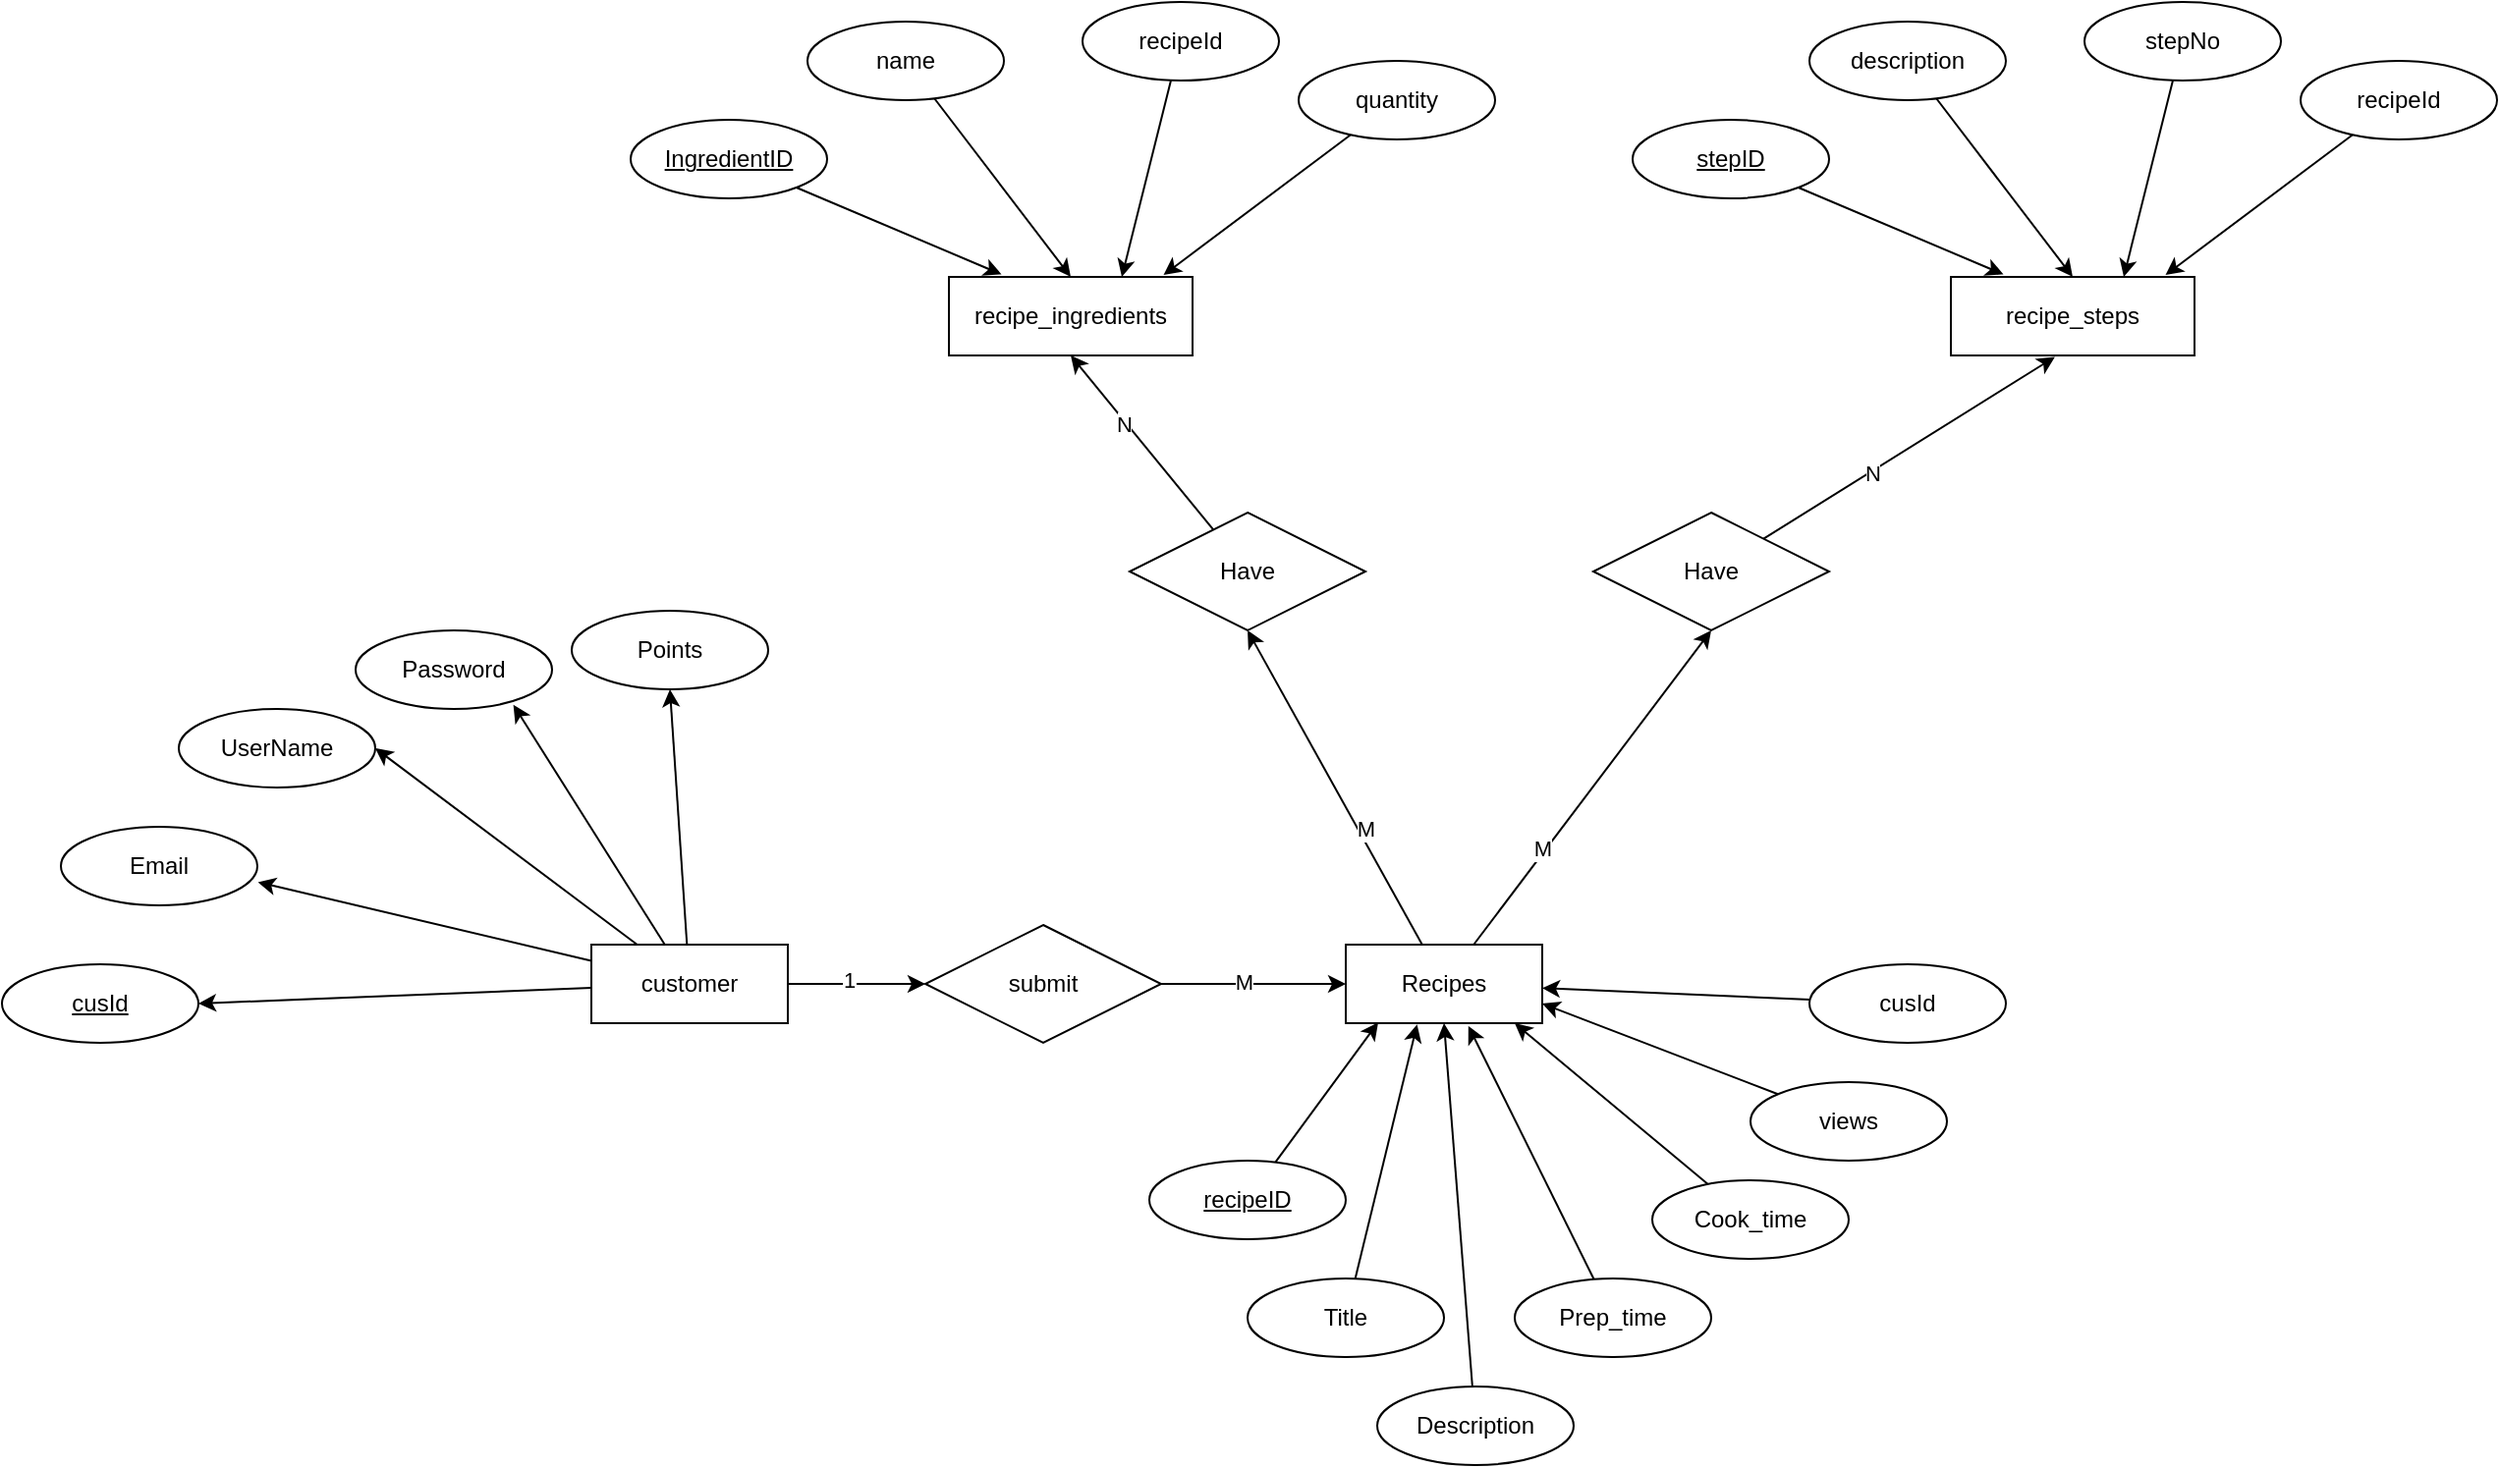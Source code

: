 <mxfile version="21.5.2" type="github">
  <diagram name="Page-1" id="S8ir3xllTppI7GN0QE2G">
    <mxGraphModel dx="3125" dy="2457" grid="1" gridSize="10" guides="1" tooltips="1" connect="1" arrows="1" fold="1" page="1" pageScale="1" pageWidth="827" pageHeight="1169" math="0" shadow="0">
      <root>
        <mxCell id="0" />
        <mxCell id="1" parent="0" />
        <mxCell id="ZGnevF4JdWnvlo0EcCDF-10" style="edgeStyle=orthogonalEdgeStyle;rounded=0;orthogonalLoop=1;jettySize=auto;html=1;entryX=0;entryY=0.5;entryDx=0;entryDy=0;" parent="1" source="ZGnevF4JdWnvlo0EcCDF-1" target="ZGnevF4JdWnvlo0EcCDF-9" edge="1">
          <mxGeometry relative="1" as="geometry" />
        </mxCell>
        <mxCell id="ZGnevF4JdWnvlo0EcCDF-12" value="1" style="edgeLabel;html=1;align=center;verticalAlign=middle;resizable=0;points=[];" parent="ZGnevF4JdWnvlo0EcCDF-10" vertex="1" connectable="0">
          <mxGeometry x="-0.127" y="2" relative="1" as="geometry">
            <mxPoint as="offset" />
          </mxGeometry>
        </mxCell>
        <mxCell id="pjKZV7m_eljOnszhxuCW-3" style="rounded=0;orthogonalLoop=1;jettySize=auto;html=1;entryX=0.5;entryY=1;entryDx=0;entryDy=0;" edge="1" parent="1" source="ZGnevF4JdWnvlo0EcCDF-1" target="pjKZV7m_eljOnszhxuCW-2">
          <mxGeometry relative="1" as="geometry" />
        </mxCell>
        <mxCell id="pjKZV7m_eljOnszhxuCW-5" style="edgeStyle=none;rounded=0;orthogonalLoop=1;jettySize=auto;html=1;entryX=0.803;entryY=0.947;entryDx=0;entryDy=0;entryPerimeter=0;" edge="1" parent="1" source="ZGnevF4JdWnvlo0EcCDF-1" target="ZGnevF4JdWnvlo0EcCDF-43">
          <mxGeometry relative="1" as="geometry" />
        </mxCell>
        <mxCell id="pjKZV7m_eljOnszhxuCW-6" style="edgeStyle=none;rounded=0;orthogonalLoop=1;jettySize=auto;html=1;entryX=1;entryY=0.5;entryDx=0;entryDy=0;" edge="1" parent="1" source="ZGnevF4JdWnvlo0EcCDF-1" target="ZGnevF4JdWnvlo0EcCDF-39">
          <mxGeometry relative="1" as="geometry" />
        </mxCell>
        <mxCell id="pjKZV7m_eljOnszhxuCW-7" style="edgeStyle=none;rounded=0;orthogonalLoop=1;jettySize=auto;html=1;entryX=1.003;entryY=0.705;entryDx=0;entryDy=0;entryPerimeter=0;" edge="1" parent="1" source="ZGnevF4JdWnvlo0EcCDF-1" target="pjKZV7m_eljOnszhxuCW-4">
          <mxGeometry relative="1" as="geometry" />
        </mxCell>
        <mxCell id="pjKZV7m_eljOnszhxuCW-8" style="edgeStyle=none;rounded=0;orthogonalLoop=1;jettySize=auto;html=1;entryX=1;entryY=0.5;entryDx=0;entryDy=0;" edge="1" parent="1" source="ZGnevF4JdWnvlo0EcCDF-1" target="ZGnevF4JdWnvlo0EcCDF-8">
          <mxGeometry relative="1" as="geometry" />
        </mxCell>
        <mxCell id="ZGnevF4JdWnvlo0EcCDF-1" value="customer" style="whiteSpace=wrap;html=1;align=center;" parent="1" vertex="1">
          <mxGeometry x="80" y="320" width="100" height="40" as="geometry" />
        </mxCell>
        <mxCell id="ZGnevF4JdWnvlo0EcCDF-20" style="rounded=0;orthogonalLoop=1;jettySize=auto;html=1;entryX=0.5;entryY=1;entryDx=0;entryDy=0;" parent="1" source="ZGnevF4JdWnvlo0EcCDF-2" target="ZGnevF4JdWnvlo0EcCDF-19" edge="1">
          <mxGeometry relative="1" as="geometry" />
        </mxCell>
        <mxCell id="ZGnevF4JdWnvlo0EcCDF-22" value="M" style="edgeLabel;html=1;align=center;verticalAlign=middle;resizable=0;points=[];" parent="ZGnevF4JdWnvlo0EcCDF-20" vertex="1" connectable="0">
          <mxGeometry x="-0.28" y="-3" relative="1" as="geometry">
            <mxPoint as="offset" />
          </mxGeometry>
        </mxCell>
        <mxCell id="pjKZV7m_eljOnszhxuCW-24" style="edgeStyle=none;rounded=0;orthogonalLoop=1;jettySize=auto;html=1;entryX=0.5;entryY=1;entryDx=0;entryDy=0;" edge="1" parent="1" source="ZGnevF4JdWnvlo0EcCDF-2" target="pjKZV7m_eljOnszhxuCW-23">
          <mxGeometry relative="1" as="geometry" />
        </mxCell>
        <mxCell id="pjKZV7m_eljOnszhxuCW-25" value="M" style="edgeLabel;html=1;align=center;verticalAlign=middle;resizable=0;points=[];" vertex="1" connectable="0" parent="pjKZV7m_eljOnszhxuCW-24">
          <mxGeometry x="-0.408" y="2" relative="1" as="geometry">
            <mxPoint y="-1" as="offset" />
          </mxGeometry>
        </mxCell>
        <mxCell id="ZGnevF4JdWnvlo0EcCDF-2" value="Recipes " style="whiteSpace=wrap;html=1;align=center;" parent="1" vertex="1">
          <mxGeometry x="464" y="320" width="100" height="40" as="geometry" />
        </mxCell>
        <mxCell id="ZGnevF4JdWnvlo0EcCDF-4" value="recipe_ingredients" style="whiteSpace=wrap;html=1;align=center;" parent="1" vertex="1">
          <mxGeometry x="262" y="-20" width="124" height="40" as="geometry" />
        </mxCell>
        <mxCell id="ZGnevF4JdWnvlo0EcCDF-8" value="cusId" style="ellipse;whiteSpace=wrap;html=1;align=center;fontStyle=4" parent="1" vertex="1">
          <mxGeometry x="-220" y="330" width="100" height="40" as="geometry" />
        </mxCell>
        <mxCell id="ZGnevF4JdWnvlo0EcCDF-11" style="edgeStyle=orthogonalEdgeStyle;rounded=0;orthogonalLoop=1;jettySize=auto;html=1;" parent="1" source="ZGnevF4JdWnvlo0EcCDF-9" target="ZGnevF4JdWnvlo0EcCDF-2" edge="1">
          <mxGeometry relative="1" as="geometry" />
        </mxCell>
        <mxCell id="ZGnevF4JdWnvlo0EcCDF-13" value="M" style="edgeLabel;html=1;align=center;verticalAlign=middle;resizable=0;points=[];" parent="ZGnevF4JdWnvlo0EcCDF-11" vertex="1" connectable="0">
          <mxGeometry x="-0.122" y="1" relative="1" as="geometry">
            <mxPoint as="offset" />
          </mxGeometry>
        </mxCell>
        <mxCell id="ZGnevF4JdWnvlo0EcCDF-9" value="submit " style="shape=rhombus;perimeter=rhombusPerimeter;whiteSpace=wrap;html=1;align=center;" parent="1" vertex="1">
          <mxGeometry x="250" y="310" width="120" height="60" as="geometry" />
        </mxCell>
        <mxCell id="ZGnevF4JdWnvlo0EcCDF-21" style="rounded=0;orthogonalLoop=1;jettySize=auto;html=1;entryX=0.5;entryY=1;entryDx=0;entryDy=0;" parent="1" source="ZGnevF4JdWnvlo0EcCDF-19" target="ZGnevF4JdWnvlo0EcCDF-4" edge="1">
          <mxGeometry relative="1" as="geometry" />
        </mxCell>
        <mxCell id="ZGnevF4JdWnvlo0EcCDF-24" value="N" style="edgeLabel;html=1;align=center;verticalAlign=middle;resizable=0;points=[];" parent="ZGnevF4JdWnvlo0EcCDF-21" vertex="1" connectable="0">
          <mxGeometry x="0.233" y="1" relative="1" as="geometry">
            <mxPoint as="offset" />
          </mxGeometry>
        </mxCell>
        <mxCell id="ZGnevF4JdWnvlo0EcCDF-19" value="Have" style="shape=rhombus;perimeter=rhombusPerimeter;whiteSpace=wrap;html=1;align=center;" parent="1" vertex="1">
          <mxGeometry x="354" y="100" width="120" height="60" as="geometry" />
        </mxCell>
        <mxCell id="ZGnevF4JdWnvlo0EcCDF-39" value="UserName" style="ellipse;whiteSpace=wrap;html=1;align=center;" parent="1" vertex="1">
          <mxGeometry x="-130" y="200" width="100" height="40" as="geometry" />
        </mxCell>
        <mxCell id="ZGnevF4JdWnvlo0EcCDF-43" value="Password" style="ellipse;whiteSpace=wrap;html=1;align=center;" parent="1" vertex="1">
          <mxGeometry x="-40" y="160" width="100" height="40" as="geometry" />
        </mxCell>
        <mxCell id="ZGnevF4JdWnvlo0EcCDF-46" style="rounded=0;orthogonalLoop=1;jettySize=auto;html=1;entryX=0.165;entryY=0.99;entryDx=0;entryDy=0;entryPerimeter=0;" parent="1" source="ZGnevF4JdWnvlo0EcCDF-45" target="ZGnevF4JdWnvlo0EcCDF-2" edge="1">
          <mxGeometry relative="1" as="geometry" />
        </mxCell>
        <mxCell id="ZGnevF4JdWnvlo0EcCDF-45" value="recipeID" style="ellipse;whiteSpace=wrap;html=1;align=center;fontStyle=4" parent="1" vertex="1">
          <mxGeometry x="364" y="430" width="100" height="40" as="geometry" />
        </mxCell>
        <mxCell id="ZGnevF4JdWnvlo0EcCDF-48" style="rounded=0;orthogonalLoop=1;jettySize=auto;html=1;entryX=0.363;entryY=1.016;entryDx=0;entryDy=0;entryPerimeter=0;" parent="1" source="ZGnevF4JdWnvlo0EcCDF-47" target="ZGnevF4JdWnvlo0EcCDF-2" edge="1">
          <mxGeometry relative="1" as="geometry" />
        </mxCell>
        <mxCell id="ZGnevF4JdWnvlo0EcCDF-47" value="Title" style="ellipse;whiteSpace=wrap;html=1;align=center;" parent="1" vertex="1">
          <mxGeometry x="414" y="490" width="100" height="40" as="geometry" />
        </mxCell>
        <mxCell id="ZGnevF4JdWnvlo0EcCDF-61" style="rounded=0;orthogonalLoop=1;jettySize=auto;html=1;entryX=0.216;entryY=-0.032;entryDx=0;entryDy=0;entryPerimeter=0;" parent="1" source="ZGnevF4JdWnvlo0EcCDF-60" target="ZGnevF4JdWnvlo0EcCDF-4" edge="1">
          <mxGeometry relative="1" as="geometry" />
        </mxCell>
        <mxCell id="ZGnevF4JdWnvlo0EcCDF-60" value="IngredientID" style="ellipse;whiteSpace=wrap;html=1;align=center;fontStyle=4" parent="1" vertex="1">
          <mxGeometry x="100" y="-100" width="100" height="40" as="geometry" />
        </mxCell>
        <mxCell id="ZGnevF4JdWnvlo0EcCDF-63" style="rounded=0;orthogonalLoop=1;jettySize=auto;html=1;entryX=0.5;entryY=0;entryDx=0;entryDy=0;" parent="1" source="ZGnevF4JdWnvlo0EcCDF-62" target="ZGnevF4JdWnvlo0EcCDF-4" edge="1">
          <mxGeometry relative="1" as="geometry" />
        </mxCell>
        <mxCell id="ZGnevF4JdWnvlo0EcCDF-62" value="name" style="ellipse;whiteSpace=wrap;html=1;align=center;fontStyle=0" parent="1" vertex="1">
          <mxGeometry x="190" y="-150" width="100" height="40" as="geometry" />
        </mxCell>
        <mxCell id="ZGnevF4JdWnvlo0EcCDF-65" style="rounded=0;orthogonalLoop=1;jettySize=auto;html=1;" parent="1" source="ZGnevF4JdWnvlo0EcCDF-64" edge="1">
          <mxGeometry relative="1" as="geometry">
            <mxPoint x="350" y="-20" as="targetPoint" />
          </mxGeometry>
        </mxCell>
        <mxCell id="ZGnevF4JdWnvlo0EcCDF-64" value="recipeId" style="ellipse;whiteSpace=wrap;html=1;align=center;fontStyle=0" parent="1" vertex="1">
          <mxGeometry x="330" y="-160" width="100" height="40" as="geometry" />
        </mxCell>
        <mxCell id="pjKZV7m_eljOnszhxuCW-2" value="Points" style="ellipse;whiteSpace=wrap;html=1;align=center;" vertex="1" parent="1">
          <mxGeometry x="70" y="150" width="100" height="40" as="geometry" />
        </mxCell>
        <mxCell id="pjKZV7m_eljOnszhxuCW-4" value="Email" style="ellipse;whiteSpace=wrap;html=1;align=center;" vertex="1" parent="1">
          <mxGeometry x="-190" y="260" width="100" height="40" as="geometry" />
        </mxCell>
        <mxCell id="pjKZV7m_eljOnszhxuCW-9" style="rounded=0;orthogonalLoop=1;jettySize=auto;html=1;entryX=0.5;entryY=1;entryDx=0;entryDy=0;" edge="1" parent="1" source="pjKZV7m_eljOnszhxuCW-10" target="ZGnevF4JdWnvlo0EcCDF-2">
          <mxGeometry relative="1" as="geometry">
            <mxPoint x="649" y="320" as="targetPoint" />
          </mxGeometry>
        </mxCell>
        <mxCell id="pjKZV7m_eljOnszhxuCW-10" value="Description" style="ellipse;whiteSpace=wrap;html=1;align=center;" vertex="1" parent="1">
          <mxGeometry x="480" y="545" width="100" height="40" as="geometry" />
        </mxCell>
        <mxCell id="pjKZV7m_eljOnszhxuCW-12" style="edgeStyle=none;rounded=0;orthogonalLoop=1;jettySize=auto;html=1;entryX=0.624;entryY=1.036;entryDx=0;entryDy=0;entryPerimeter=0;" edge="1" parent="1" source="pjKZV7m_eljOnszhxuCW-11" target="ZGnevF4JdWnvlo0EcCDF-2">
          <mxGeometry relative="1" as="geometry" />
        </mxCell>
        <mxCell id="pjKZV7m_eljOnszhxuCW-11" value="Prep_time" style="ellipse;whiteSpace=wrap;html=1;align=center;" vertex="1" parent="1">
          <mxGeometry x="550" y="490" width="100" height="40" as="geometry" />
        </mxCell>
        <mxCell id="pjKZV7m_eljOnszhxuCW-14" style="edgeStyle=none;rounded=0;orthogonalLoop=1;jettySize=auto;html=1;" edge="1" parent="1" source="pjKZV7m_eljOnszhxuCW-13">
          <mxGeometry relative="1" as="geometry">
            <mxPoint x="550" y="360" as="targetPoint" />
          </mxGeometry>
        </mxCell>
        <mxCell id="pjKZV7m_eljOnszhxuCW-13" value="Cook_time" style="ellipse;whiteSpace=wrap;html=1;align=center;" vertex="1" parent="1">
          <mxGeometry x="620" y="440" width="100" height="40" as="geometry" />
        </mxCell>
        <mxCell id="pjKZV7m_eljOnszhxuCW-16" style="edgeStyle=none;rounded=0;orthogonalLoop=1;jettySize=auto;html=1;entryX=1;entryY=0.75;entryDx=0;entryDy=0;" edge="1" parent="1" source="pjKZV7m_eljOnszhxuCW-15" target="ZGnevF4JdWnvlo0EcCDF-2">
          <mxGeometry relative="1" as="geometry" />
        </mxCell>
        <mxCell id="pjKZV7m_eljOnszhxuCW-15" value="views" style="ellipse;whiteSpace=wrap;html=1;align=center;" vertex="1" parent="1">
          <mxGeometry x="670" y="390" width="100" height="40" as="geometry" />
        </mxCell>
        <mxCell id="pjKZV7m_eljOnszhxuCW-18" style="edgeStyle=none;rounded=0;orthogonalLoop=1;jettySize=auto;html=1;" edge="1" parent="1" source="pjKZV7m_eljOnszhxuCW-17" target="ZGnevF4JdWnvlo0EcCDF-2">
          <mxGeometry relative="1" as="geometry" />
        </mxCell>
        <mxCell id="pjKZV7m_eljOnszhxuCW-17" value="cusId" style="ellipse;whiteSpace=wrap;html=1;align=center;" vertex="1" parent="1">
          <mxGeometry x="700" y="330" width="100" height="40" as="geometry" />
        </mxCell>
        <mxCell id="pjKZV7m_eljOnszhxuCW-21" style="edgeStyle=none;rounded=0;orthogonalLoop=1;jettySize=auto;html=1;entryX=0.881;entryY=-0.024;entryDx=0;entryDy=0;entryPerimeter=0;" edge="1" parent="1" source="pjKZV7m_eljOnszhxuCW-20" target="ZGnevF4JdWnvlo0EcCDF-4">
          <mxGeometry relative="1" as="geometry" />
        </mxCell>
        <mxCell id="pjKZV7m_eljOnszhxuCW-20" value="quantity" style="ellipse;whiteSpace=wrap;html=1;align=center;fontStyle=0" vertex="1" parent="1">
          <mxGeometry x="440" y="-130" width="100" height="40" as="geometry" />
        </mxCell>
        <mxCell id="pjKZV7m_eljOnszhxuCW-35" style="edgeStyle=none;rounded=0;orthogonalLoop=1;jettySize=auto;html=1;entryX=0.427;entryY=1.019;entryDx=0;entryDy=0;entryPerimeter=0;" edge="1" parent="1" source="pjKZV7m_eljOnszhxuCW-23" target="pjKZV7m_eljOnszhxuCW-26">
          <mxGeometry relative="1" as="geometry" />
        </mxCell>
        <mxCell id="pjKZV7m_eljOnszhxuCW-37" value="N" style="edgeLabel;html=1;align=center;verticalAlign=middle;resizable=0;points=[];" vertex="1" connectable="0" parent="pjKZV7m_eljOnszhxuCW-35">
          <mxGeometry x="-0.265" relative="1" as="geometry">
            <mxPoint x="1" as="offset" />
          </mxGeometry>
        </mxCell>
        <mxCell id="pjKZV7m_eljOnszhxuCW-23" value="Have" style="shape=rhombus;perimeter=rhombusPerimeter;whiteSpace=wrap;html=1;align=center;" vertex="1" parent="1">
          <mxGeometry x="590" y="100" width="120" height="60" as="geometry" />
        </mxCell>
        <mxCell id="pjKZV7m_eljOnszhxuCW-26" value="recipe_steps" style="whiteSpace=wrap;html=1;align=center;" vertex="1" parent="1">
          <mxGeometry x="772" y="-20" width="124" height="40" as="geometry" />
        </mxCell>
        <mxCell id="pjKZV7m_eljOnszhxuCW-27" style="rounded=0;orthogonalLoop=1;jettySize=auto;html=1;entryX=0.216;entryY=-0.032;entryDx=0;entryDy=0;entryPerimeter=0;" edge="1" parent="1" source="pjKZV7m_eljOnszhxuCW-28" target="pjKZV7m_eljOnszhxuCW-26">
          <mxGeometry relative="1" as="geometry" />
        </mxCell>
        <mxCell id="pjKZV7m_eljOnszhxuCW-28" value="stepID" style="ellipse;whiteSpace=wrap;html=1;align=center;fontStyle=4" vertex="1" parent="1">
          <mxGeometry x="610" y="-100" width="100" height="40" as="geometry" />
        </mxCell>
        <mxCell id="pjKZV7m_eljOnszhxuCW-29" style="rounded=0;orthogonalLoop=1;jettySize=auto;html=1;entryX=0.5;entryY=0;entryDx=0;entryDy=0;" edge="1" parent="1" source="pjKZV7m_eljOnszhxuCW-30" target="pjKZV7m_eljOnszhxuCW-26">
          <mxGeometry relative="1" as="geometry" />
        </mxCell>
        <mxCell id="pjKZV7m_eljOnszhxuCW-30" value="description" style="ellipse;whiteSpace=wrap;html=1;align=center;fontStyle=0" vertex="1" parent="1">
          <mxGeometry x="700" y="-150" width="100" height="40" as="geometry" />
        </mxCell>
        <mxCell id="pjKZV7m_eljOnszhxuCW-31" style="rounded=0;orthogonalLoop=1;jettySize=auto;html=1;" edge="1" parent="1" source="pjKZV7m_eljOnszhxuCW-32">
          <mxGeometry relative="1" as="geometry">
            <mxPoint x="860" y="-20" as="targetPoint" />
          </mxGeometry>
        </mxCell>
        <mxCell id="pjKZV7m_eljOnszhxuCW-32" value="stepNo" style="ellipse;whiteSpace=wrap;html=1;align=center;fontStyle=0" vertex="1" parent="1">
          <mxGeometry x="840" y="-160" width="100" height="40" as="geometry" />
        </mxCell>
        <mxCell id="pjKZV7m_eljOnszhxuCW-33" style="edgeStyle=none;rounded=0;orthogonalLoop=1;jettySize=auto;html=1;entryX=0.881;entryY=-0.024;entryDx=0;entryDy=0;entryPerimeter=0;" edge="1" parent="1" source="pjKZV7m_eljOnszhxuCW-34" target="pjKZV7m_eljOnszhxuCW-26">
          <mxGeometry relative="1" as="geometry" />
        </mxCell>
        <mxCell id="pjKZV7m_eljOnszhxuCW-34" value="recipeId" style="ellipse;whiteSpace=wrap;html=1;align=center;fontStyle=0" vertex="1" parent="1">
          <mxGeometry x="950" y="-130" width="100" height="40" as="geometry" />
        </mxCell>
      </root>
    </mxGraphModel>
  </diagram>
</mxfile>
